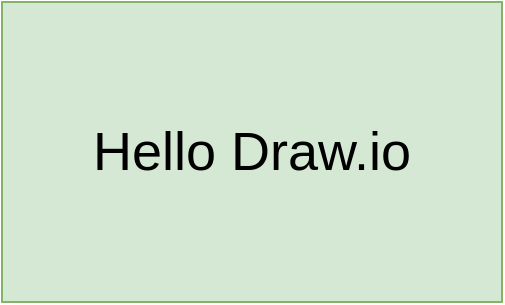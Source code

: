 <mxfile version="18.0.1" type="github">
  <diagram id="TWMiBX6k0OFmh5aFQN6y" name="Page-1">
    <mxGraphModel dx="1209" dy="788" grid="1" gridSize="10" guides="1" tooltips="1" connect="1" arrows="1" fold="1" page="1" pageScale="1" pageWidth="827" pageHeight="1169" math="0" shadow="0">
      <root>
        <mxCell id="0" />
        <mxCell id="1" parent="0" />
        <mxCell id="lGWbNIHZL3bkTxc1tllj-1" value="&lt;font style=&quot;font-size: 27px;&quot;&gt;Hello Draw.io&lt;/font&gt;" style="rounded=0;whiteSpace=wrap;html=1;fillColor=#d5e8d4;strokeColor=#82b366;" vertex="1" parent="1">
          <mxGeometry x="310" y="250" width="250" height="150" as="geometry" />
        </mxCell>
      </root>
    </mxGraphModel>
  </diagram>
</mxfile>

